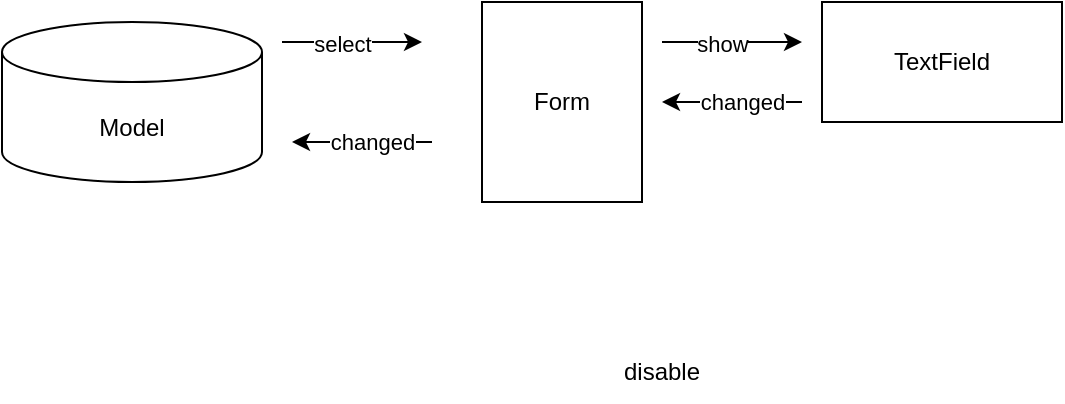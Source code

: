 <mxfile version="24.4.8" type="device">
  <diagram name="Page-1" id="YG1d8-Xm8BB48Zw3g8DO">
    <mxGraphModel dx="625" dy="375" grid="1" gridSize="10" guides="1" tooltips="1" connect="1" arrows="1" fold="1" page="1" pageScale="1" pageWidth="850" pageHeight="1100" math="0" shadow="0">
      <root>
        <mxCell id="0" />
        <mxCell id="1" parent="0" />
        <mxCell id="4G6BOA-11peGS--k3YC--1" value="Form" style="rounded=0;whiteSpace=wrap;html=1;" vertex="1" parent="1">
          <mxGeometry x="450" y="240" width="80" height="100" as="geometry" />
        </mxCell>
        <mxCell id="4G6BOA-11peGS--k3YC--2" value="TextField" style="rounded=0;whiteSpace=wrap;html=1;" vertex="1" parent="1">
          <mxGeometry x="620" y="240" width="120" height="60" as="geometry" />
        </mxCell>
        <mxCell id="4G6BOA-11peGS--k3YC--3" value="Model" style="shape=cylinder3;whiteSpace=wrap;html=1;boundedLbl=1;backgroundOutline=1;size=15;" vertex="1" parent="1">
          <mxGeometry x="210" y="250" width="130" height="80" as="geometry" />
        </mxCell>
        <mxCell id="4G6BOA-11peGS--k3YC--4" value="" style="endArrow=classic;html=1;rounded=0;" edge="1" parent="1">
          <mxGeometry width="50" height="50" relative="1" as="geometry">
            <mxPoint x="350" y="260" as="sourcePoint" />
            <mxPoint x="420" y="260" as="targetPoint" />
          </mxGeometry>
        </mxCell>
        <mxCell id="4G6BOA-11peGS--k3YC--5" value="select" style="edgeLabel;html=1;align=center;verticalAlign=middle;resizable=0;points=[];" vertex="1" connectable="0" parent="4G6BOA-11peGS--k3YC--4">
          <mxGeometry x="-0.222" y="-1" relative="1" as="geometry">
            <mxPoint x="3" as="offset" />
          </mxGeometry>
        </mxCell>
        <mxCell id="4G6BOA-11peGS--k3YC--6" value="" style="endArrow=classic;html=1;rounded=0;" edge="1" parent="1">
          <mxGeometry width="50" height="50" relative="1" as="geometry">
            <mxPoint x="540" y="260" as="sourcePoint" />
            <mxPoint x="610" y="260" as="targetPoint" />
          </mxGeometry>
        </mxCell>
        <mxCell id="4G6BOA-11peGS--k3YC--7" value="show" style="edgeLabel;html=1;align=center;verticalAlign=middle;resizable=0;points=[];" vertex="1" connectable="0" parent="4G6BOA-11peGS--k3YC--6">
          <mxGeometry x="-0.222" y="-1" relative="1" as="geometry">
            <mxPoint x="3" as="offset" />
          </mxGeometry>
        </mxCell>
        <mxCell id="4G6BOA-11peGS--k3YC--8" value="" style="endArrow=classic;html=1;rounded=0;" edge="1" parent="1">
          <mxGeometry width="50" height="50" relative="1" as="geometry">
            <mxPoint x="610" y="290" as="sourcePoint" />
            <mxPoint x="540" y="290" as="targetPoint" />
          </mxGeometry>
        </mxCell>
        <mxCell id="4G6BOA-11peGS--k3YC--9" value="changed" style="edgeLabel;html=1;align=center;verticalAlign=middle;resizable=0;points=[];" vertex="1" connectable="0" parent="4G6BOA-11peGS--k3YC--8">
          <mxGeometry x="0.155" relative="1" as="geometry">
            <mxPoint x="10" as="offset" />
          </mxGeometry>
        </mxCell>
        <mxCell id="4G6BOA-11peGS--k3YC--10" value="" style="endArrow=classic;html=1;rounded=0;" edge="1" parent="1">
          <mxGeometry width="50" height="50" relative="1" as="geometry">
            <mxPoint x="425" y="310" as="sourcePoint" />
            <mxPoint x="355" y="310" as="targetPoint" />
          </mxGeometry>
        </mxCell>
        <mxCell id="4G6BOA-11peGS--k3YC--11" value="changed" style="edgeLabel;html=1;align=center;verticalAlign=middle;resizable=0;points=[];" vertex="1" connectable="0" parent="4G6BOA-11peGS--k3YC--10">
          <mxGeometry x="0.155" relative="1" as="geometry">
            <mxPoint x="10" as="offset" />
          </mxGeometry>
        </mxCell>
        <mxCell id="4G6BOA-11peGS--k3YC--12" value="disable" style="text;html=1;align=center;verticalAlign=middle;whiteSpace=wrap;rounded=0;" vertex="1" parent="1">
          <mxGeometry x="510" y="410" width="60" height="30" as="geometry" />
        </mxCell>
      </root>
    </mxGraphModel>
  </diagram>
</mxfile>
